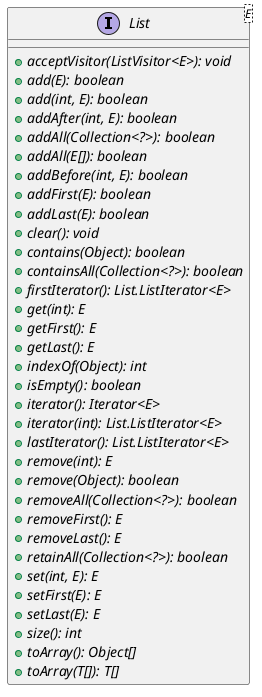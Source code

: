 @startuml

    interface List<E> {
        {abstract} +acceptVisitor(ListVisitor<E>): void
        {abstract} +add(E): boolean
        {abstract} +add(int, E): boolean
        {abstract} +addAfter(int, E): boolean
        {abstract} +addAll(Collection<?>): boolean
        {abstract} +addAll(E[]): boolean
        {abstract} +addBefore(int, E): boolean
        {abstract} +addFirst(E): boolean
        {abstract} +addLast(E): boolean
        {abstract} +clear(): void
        {abstract} +contains(Object): boolean
        {abstract} +containsAll(Collection<?>): boolean
        {abstract} +firstIterator(): List.ListIterator<E>
        {abstract} +get(int): E
        {abstract} +getFirst(): E
        {abstract} +getLast(): E
        {abstract} +indexOf(Object): int
        {abstract} +isEmpty(): boolean
        {abstract} +iterator(): Iterator<E>
        {abstract} +iterator(int): List.ListIterator<E>
        {abstract} +lastIterator(): List.ListIterator<E>
        {abstract} +remove(int): E
        {abstract} +remove(Object): boolean
        {abstract} +removeAll(Collection<?>): boolean
        {abstract} +removeFirst(): E
        {abstract} +removeLast(): E
        {abstract} +retainAll(Collection<?>): boolean
        {abstract} +set(int, E): E
        {abstract} +setFirst(E): E
        {abstract} +setLast(E): E
        {abstract} +size(): int
        {abstract} +toArray(): Object[]
        {abstract} +toArray(T[]): T[]
    }

@enduml
